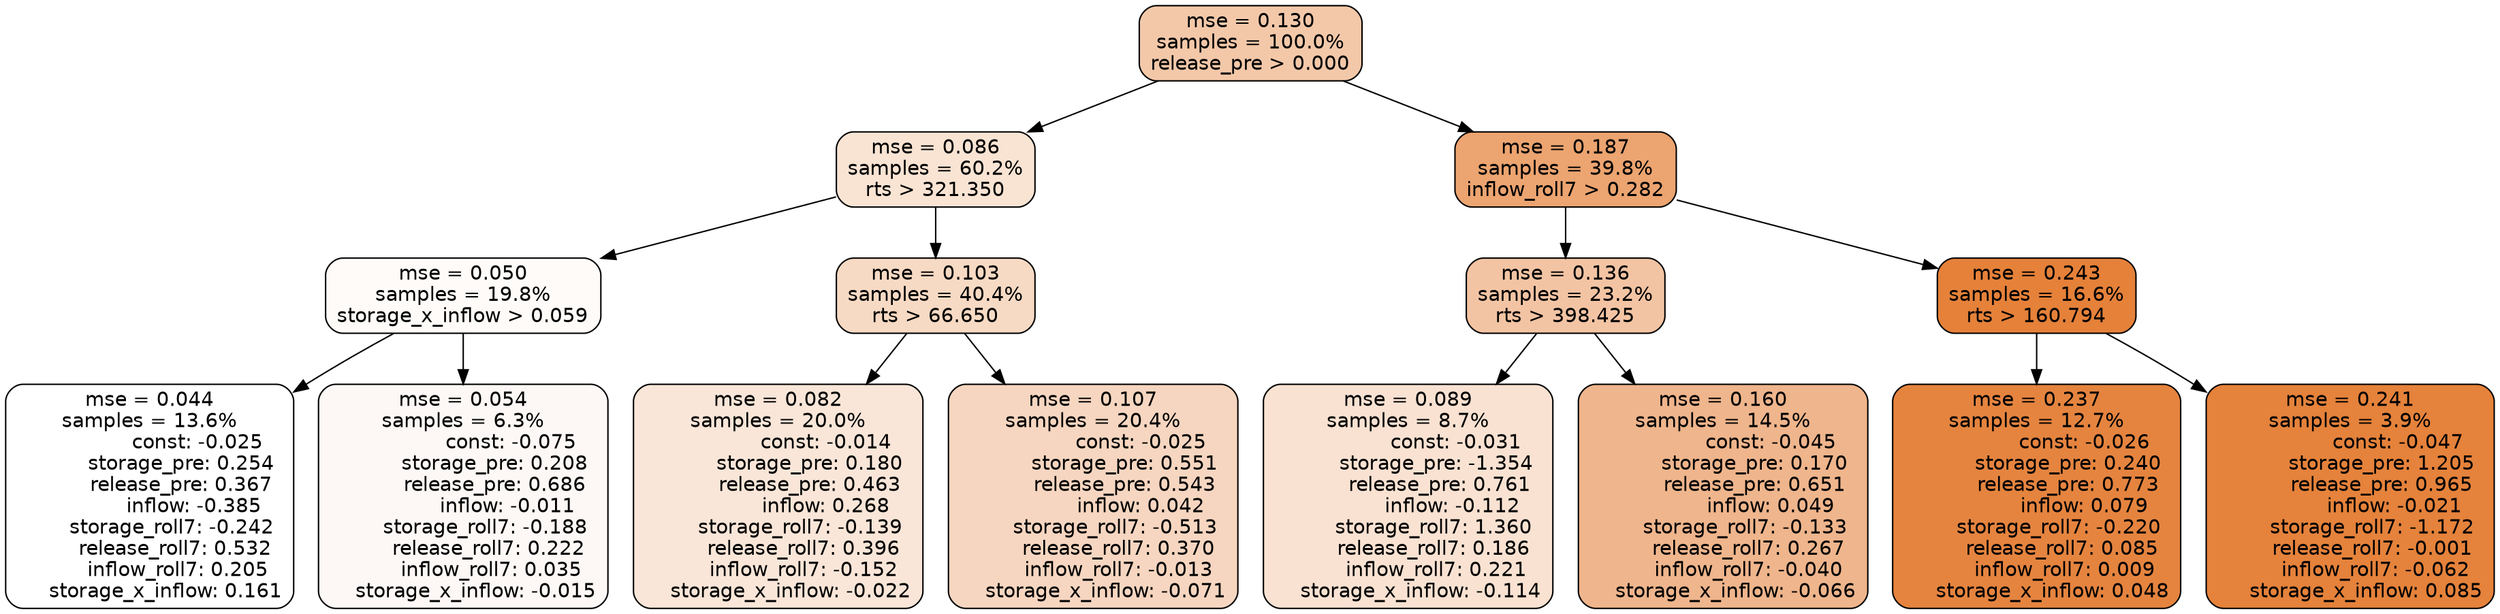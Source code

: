 digraph tree {
node [shape=rectangle, style="filled, rounded", color="black", fontname=helvetica] ;
edge [fontname=helvetica] ;
	"0" [label="mse = 0.130
samples = 100.0%
release_pre > 0.000", fillcolor="#f3c8a9"]
	"1" [label="mse = 0.086
samples = 60.2%
rts > 321.350", fillcolor="#f9e4d4"]
	"8" [label="mse = 0.187
samples = 39.8%
inflow_roll7 > 0.282", fillcolor="#eca470"]
	"5" [label="mse = 0.050
samples = 19.8%
storage_x_inflow > 0.059", fillcolor="#fefbf8"]
	"2" [label="mse = 0.103
samples = 40.4%
rts > 66.650", fillcolor="#f7dac4"]
	"9" [label="mse = 0.136
samples = 23.2%
rts > 398.425", fillcolor="#f3c4a3"]
	"12" [label="mse = 0.243
samples = 16.6%
rts > 160.794", fillcolor="#e58139"]
	"6" [label="mse = 0.044
samples = 13.6%
               const: -0.025
          storage_pre: 0.254
          release_pre: 0.367
              inflow: -0.385
       storage_roll7: -0.242
        release_roll7: 0.532
         inflow_roll7: 0.205
     storage_x_inflow: 0.161", fillcolor="#ffffff"]
	"7" [label="mse = 0.054
samples = 6.3%
               const: -0.075
          storage_pre: 0.208
          release_pre: 0.686
              inflow: -0.011
       storage_roll7: -0.188
        release_roll7: 0.222
         inflow_roll7: 0.035
    storage_x_inflow: -0.015", fillcolor="#fdf8f5"]
	"3" [label="mse = 0.082
samples = 20.0%
               const: -0.014
          storage_pre: 0.180
          release_pre: 0.463
               inflow: 0.268
       storage_roll7: -0.139
        release_roll7: 0.396
        inflow_roll7: -0.152
    storage_x_inflow: -0.022", fillcolor="#f9e6d8"]
	"4" [label="mse = 0.107
samples = 20.4%
               const: -0.025
          storage_pre: 0.551
          release_pre: 0.543
               inflow: 0.042
       storage_roll7: -0.513
        release_roll7: 0.370
        inflow_roll7: -0.013
    storage_x_inflow: -0.071", fillcolor="#f6d6c0"]
	"11" [label="mse = 0.089
samples = 8.7%
               const: -0.031
         storage_pre: -1.354
          release_pre: 0.761
              inflow: -0.112
        storage_roll7: 1.360
        release_roll7: 0.186
         inflow_roll7: 0.221
    storage_x_inflow: -0.114", fillcolor="#f9e2d2"]
	"10" [label="mse = 0.160
samples = 14.5%
               const: -0.045
          storage_pre: 0.170
          release_pre: 0.651
               inflow: 0.049
       storage_roll7: -0.133
        release_roll7: 0.267
        inflow_roll7: -0.040
    storage_x_inflow: -0.066", fillcolor="#efb58c"]
	"13" [label="mse = 0.237
samples = 12.7%
               const: -0.026
          storage_pre: 0.240
          release_pre: 0.773
               inflow: 0.079
       storage_roll7: -0.220
        release_roll7: 0.085
         inflow_roll7: 0.009
     storage_x_inflow: 0.048", fillcolor="#e5843f"]
	"14" [label="mse = 0.241
samples = 3.9%
               const: -0.047
          storage_pre: 1.205
          release_pre: 0.965
              inflow: -0.021
       storage_roll7: -1.172
       release_roll7: -0.001
        inflow_roll7: -0.062
     storage_x_inflow: 0.085", fillcolor="#e5823b"]

	"0" -> "1"
	"0" -> "8"
	"1" -> "2"
	"1" -> "5"
	"8" -> "9"
	"8" -> "12"
	"5" -> "6"
	"5" -> "7"
	"2" -> "3"
	"2" -> "4"
	"9" -> "10"
	"9" -> "11"
	"12" -> "13"
	"12" -> "14"
}